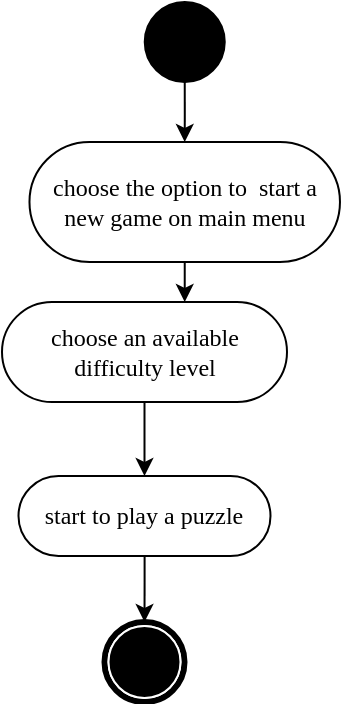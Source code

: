 <mxfile version="23.1.1" type="github">
  <diagram name="第 1 页" id="bDmCU41bznjaOLfG8BY1">
    <mxGraphModel dx="2074" dy="3478" grid="1" gridSize="10" guides="1" tooltips="1" connect="1" arrows="1" fold="1" page="1" pageScale="1" pageWidth="827" pageHeight="1169" math="0" shadow="0">
      <root>
        <mxCell id="0" />
        <mxCell id="1" parent="0" />
        <mxCell id="kFxYqNJQI-VPD_FiJo-z-1" value="" style="edgeStyle=orthogonalEdgeStyle;rounded=0;orthogonalLoop=1;jettySize=auto;html=1;" edge="1" parent="1" source="kFxYqNJQI-VPD_FiJo-z-3" target="kFxYqNJQI-VPD_FiJo-z-8">
          <mxGeometry relative="1" as="geometry">
            <Array as="points">
              <mxPoint x="350" y="-1740" />
              <mxPoint x="350" y="-1740" />
            </Array>
          </mxGeometry>
        </mxCell>
        <mxCell id="kFxYqNJQI-VPD_FiJo-z-3" value="choose an available difficulty level" style="rounded=1;whiteSpace=wrap;html=1;shadow=0;comic=0;labelBackgroundColor=none;strokeWidth=1;fontFamily=Verdana;fontSize=12;align=center;arcSize=50;" vertex="1" parent="1">
          <mxGeometry x="271" y="-1860" width="142.5" height="50" as="geometry" />
        </mxCell>
        <mxCell id="kFxYqNJQI-VPD_FiJo-z-4" value="" style="edgeStyle=orthogonalEdgeStyle;rounded=0;orthogonalLoop=1;jettySize=auto;html=1;entryX=0.5;entryY=0;entryDx=0;entryDy=0;" edge="1" parent="1" source="kFxYqNJQI-VPD_FiJo-z-5" target="kFxYqNJQI-VPD_FiJo-z-11">
          <mxGeometry relative="1" as="geometry">
            <mxPoint x="342.25" y="-1930" as="targetPoint" />
          </mxGeometry>
        </mxCell>
        <mxCell id="kFxYqNJQI-VPD_FiJo-z-5" value="" style="ellipse;whiteSpace=wrap;html=1;rounded=0;shadow=0;comic=0;labelBackgroundColor=none;strokeWidth=1;fillColor=#000000;fontFamily=Verdana;fontSize=12;align=center;" vertex="1" parent="1">
          <mxGeometry x="342.37" y="-2010" width="40" height="40" as="geometry" />
        </mxCell>
        <mxCell id="kFxYqNJQI-VPD_FiJo-z-14" value="" style="edgeStyle=orthogonalEdgeStyle;rounded=0;orthogonalLoop=1;jettySize=auto;html=1;" edge="1" parent="1" source="kFxYqNJQI-VPD_FiJo-z-8" target="kFxYqNJQI-VPD_FiJo-z-9">
          <mxGeometry relative="1" as="geometry" />
        </mxCell>
        <mxCell id="kFxYqNJQI-VPD_FiJo-z-8" value="start to play a puzzle" style="rounded=1;whiteSpace=wrap;html=1;shadow=0;comic=0;labelBackgroundColor=none;strokeWidth=1;fontFamily=Verdana;fontSize=12;align=center;arcSize=50;" vertex="1" parent="1">
          <mxGeometry x="279.25" y="-1773" width="126" height="40" as="geometry" />
        </mxCell>
        <mxCell id="kFxYqNJQI-VPD_FiJo-z-9" value="" style="shape=mxgraph.bpmn.shape;html=1;verticalLabelPosition=bottom;labelBackgroundColor=#ffffff;verticalAlign=top;perimeter=ellipsePerimeter;outline=end;symbol=terminate;rounded=0;shadow=0;comic=0;strokeWidth=1;fontFamily=Verdana;fontSize=12;align=center;" vertex="1" parent="1">
          <mxGeometry x="322.25" y="-1700" width="40" height="40" as="geometry" />
        </mxCell>
        <mxCell id="kFxYqNJQI-VPD_FiJo-z-10" value="" style="edgeStyle=orthogonalEdgeStyle;rounded=0;orthogonalLoop=1;jettySize=auto;html=1;" edge="1" parent="1" source="kFxYqNJQI-VPD_FiJo-z-11" target="kFxYqNJQI-VPD_FiJo-z-3">
          <mxGeometry relative="1" as="geometry">
            <Array as="points">
              <mxPoint x="342" y="-1810" />
              <mxPoint x="342" y="-1810" />
            </Array>
          </mxGeometry>
        </mxCell>
        <mxCell id="kFxYqNJQI-VPD_FiJo-z-11" value="choose the option to&amp;nbsp; start a new game on main menu" style="rounded=1;whiteSpace=wrap;html=1;shadow=0;comic=0;labelBackgroundColor=none;strokeWidth=1;fontFamily=Verdana;fontSize=12;align=center;arcSize=50;" vertex="1" parent="1">
          <mxGeometry x="284.74" y="-1940" width="155.25" height="60" as="geometry" />
        </mxCell>
      </root>
    </mxGraphModel>
  </diagram>
</mxfile>
